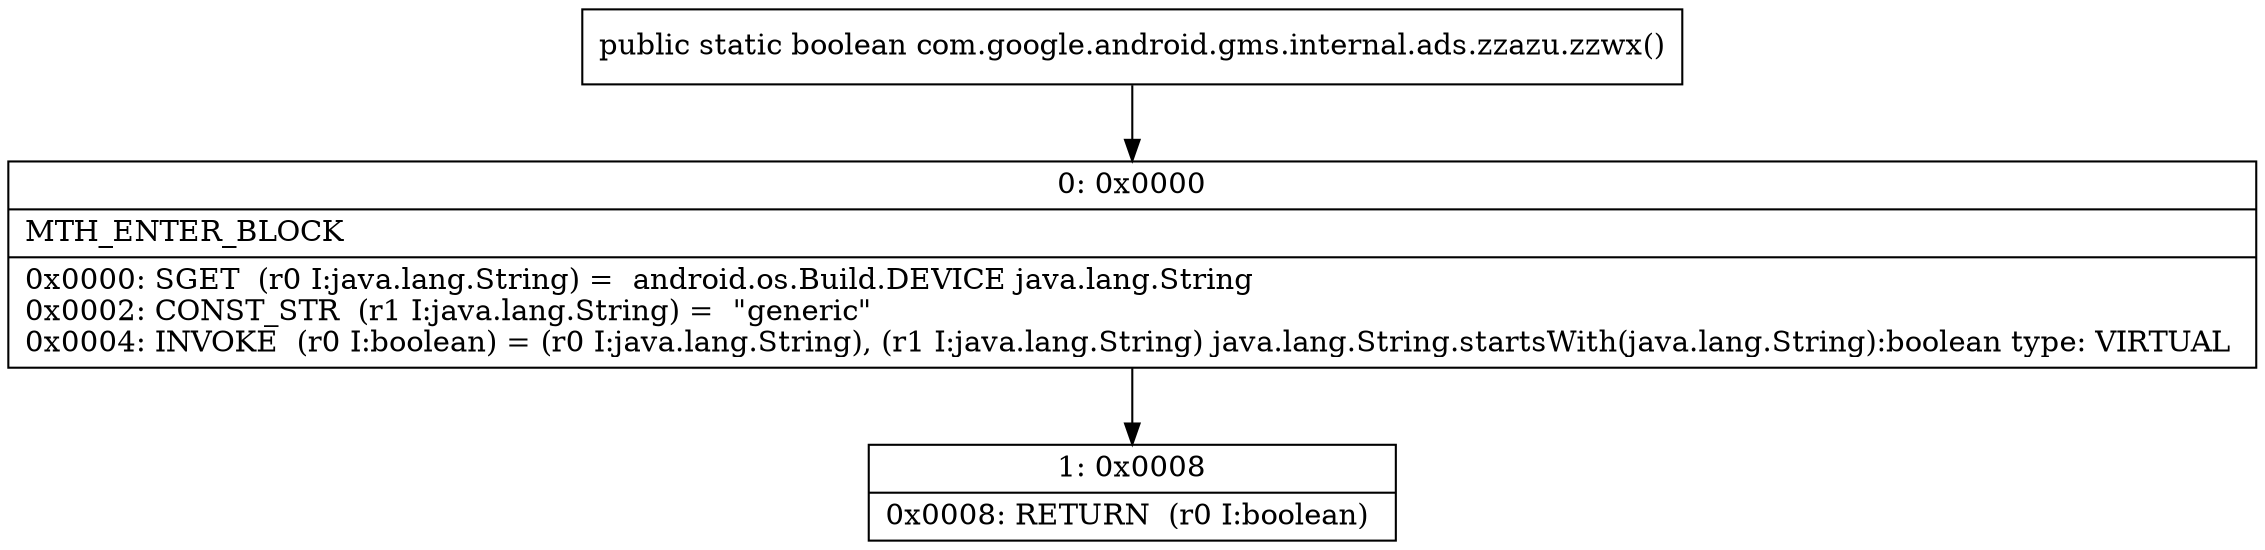 digraph "CFG forcom.google.android.gms.internal.ads.zzazu.zzwx()Z" {
Node_0 [shape=record,label="{0\:\ 0x0000|MTH_ENTER_BLOCK\l|0x0000: SGET  (r0 I:java.lang.String) =  android.os.Build.DEVICE java.lang.String \l0x0002: CONST_STR  (r1 I:java.lang.String) =  \"generic\" \l0x0004: INVOKE  (r0 I:boolean) = (r0 I:java.lang.String), (r1 I:java.lang.String) java.lang.String.startsWith(java.lang.String):boolean type: VIRTUAL \l}"];
Node_1 [shape=record,label="{1\:\ 0x0008|0x0008: RETURN  (r0 I:boolean) \l}"];
MethodNode[shape=record,label="{public static boolean com.google.android.gms.internal.ads.zzazu.zzwx() }"];
MethodNode -> Node_0;
Node_0 -> Node_1;
}

